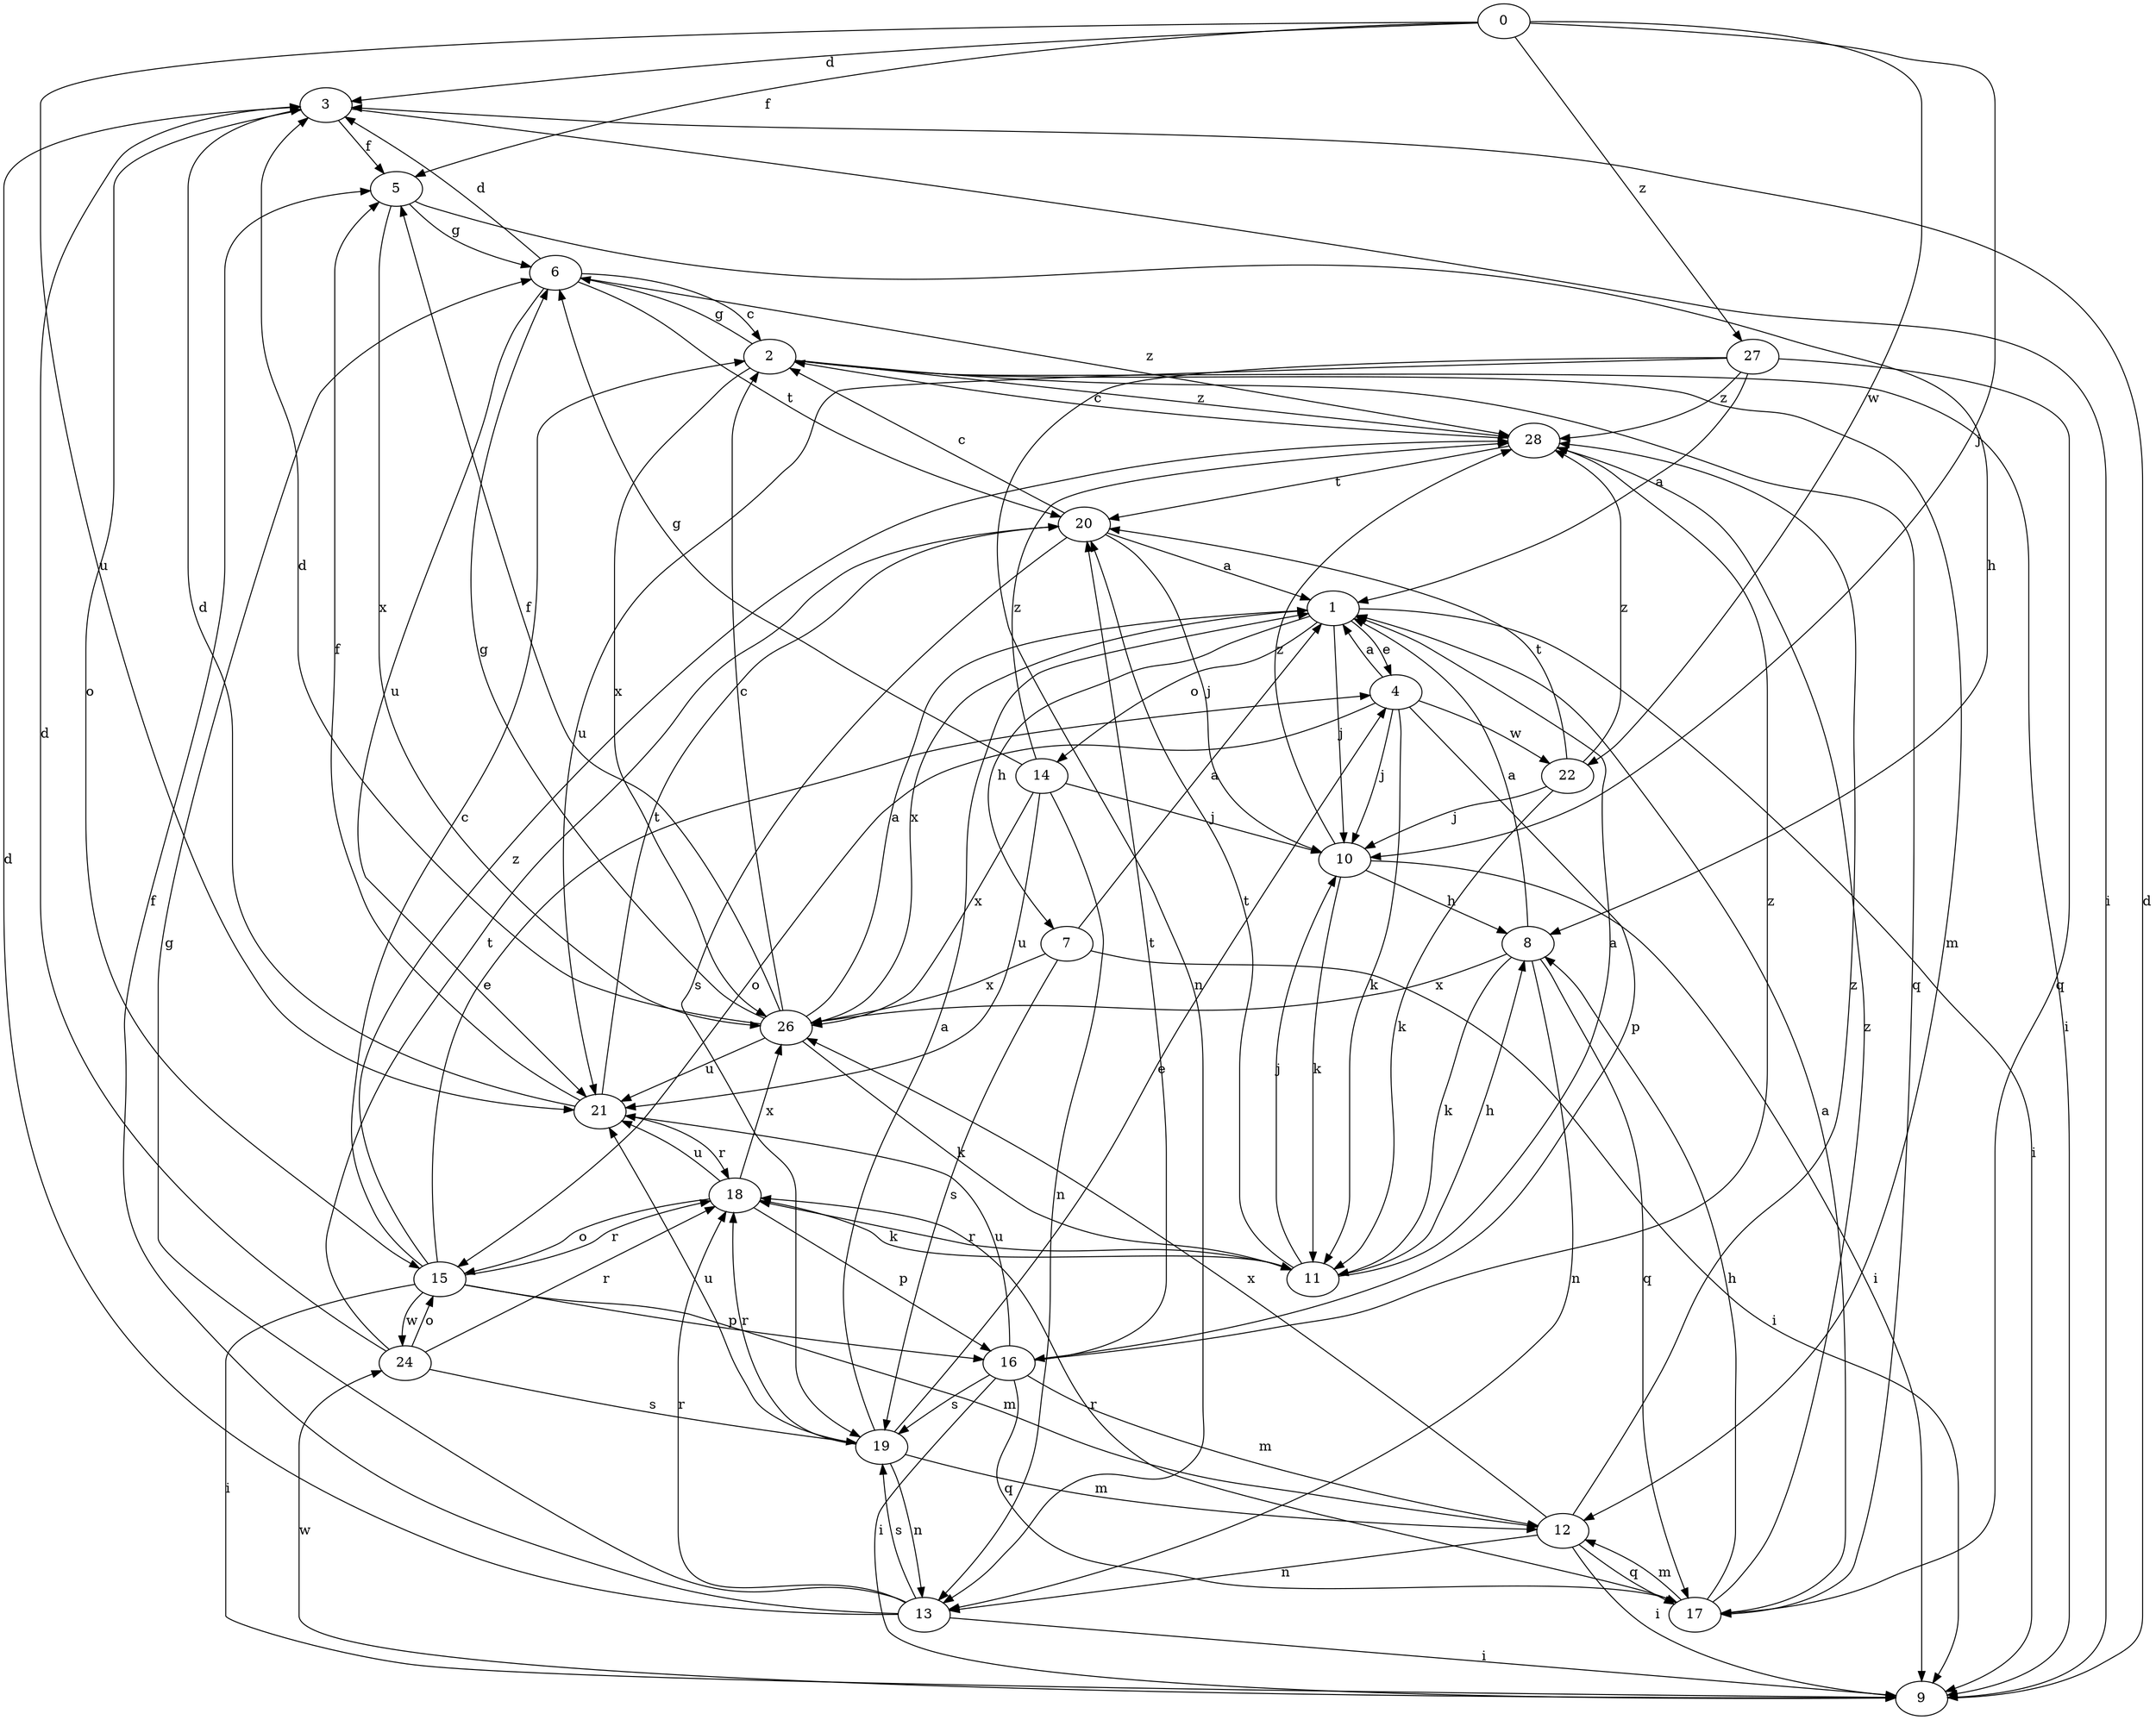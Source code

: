 strict digraph  {
0;
1;
2;
3;
4;
5;
6;
7;
8;
9;
10;
11;
12;
13;
14;
15;
16;
17;
18;
19;
20;
21;
22;
24;
26;
27;
28;
0 -> 3  [label=d];
0 -> 5  [label=f];
0 -> 10  [label=j];
0 -> 21  [label=u];
0 -> 22  [label=w];
0 -> 27  [label=z];
1 -> 4  [label=e];
1 -> 7  [label=h];
1 -> 9  [label=i];
1 -> 10  [label=j];
1 -> 14  [label=o];
1 -> 26  [label=x];
2 -> 6  [label=g];
2 -> 9  [label=i];
2 -> 12  [label=m];
2 -> 17  [label=q];
2 -> 26  [label=x];
2 -> 28  [label=z];
3 -> 5  [label=f];
3 -> 9  [label=i];
3 -> 15  [label=o];
4 -> 1  [label=a];
4 -> 10  [label=j];
4 -> 11  [label=k];
4 -> 15  [label=o];
4 -> 16  [label=p];
4 -> 22  [label=w];
5 -> 6  [label=g];
5 -> 8  [label=h];
5 -> 26  [label=x];
6 -> 2  [label=c];
6 -> 3  [label=d];
6 -> 20  [label=t];
6 -> 21  [label=u];
6 -> 28  [label=z];
7 -> 1  [label=a];
7 -> 9  [label=i];
7 -> 19  [label=s];
7 -> 26  [label=x];
8 -> 1  [label=a];
8 -> 11  [label=k];
8 -> 13  [label=n];
8 -> 17  [label=q];
8 -> 26  [label=x];
9 -> 3  [label=d];
9 -> 24  [label=w];
10 -> 8  [label=h];
10 -> 9  [label=i];
10 -> 11  [label=k];
10 -> 28  [label=z];
11 -> 1  [label=a];
11 -> 8  [label=h];
11 -> 10  [label=j];
11 -> 18  [label=r];
11 -> 20  [label=t];
12 -> 9  [label=i];
12 -> 13  [label=n];
12 -> 17  [label=q];
12 -> 26  [label=x];
12 -> 28  [label=z];
13 -> 3  [label=d];
13 -> 5  [label=f];
13 -> 6  [label=g];
13 -> 9  [label=i];
13 -> 18  [label=r];
13 -> 19  [label=s];
14 -> 6  [label=g];
14 -> 10  [label=j];
14 -> 13  [label=n];
14 -> 21  [label=u];
14 -> 26  [label=x];
14 -> 28  [label=z];
15 -> 2  [label=c];
15 -> 4  [label=e];
15 -> 9  [label=i];
15 -> 12  [label=m];
15 -> 16  [label=p];
15 -> 18  [label=r];
15 -> 24  [label=w];
15 -> 28  [label=z];
16 -> 9  [label=i];
16 -> 12  [label=m];
16 -> 17  [label=q];
16 -> 19  [label=s];
16 -> 20  [label=t];
16 -> 21  [label=u];
16 -> 28  [label=z];
17 -> 1  [label=a];
17 -> 8  [label=h];
17 -> 12  [label=m];
17 -> 18  [label=r];
17 -> 28  [label=z];
18 -> 11  [label=k];
18 -> 15  [label=o];
18 -> 16  [label=p];
18 -> 21  [label=u];
18 -> 26  [label=x];
19 -> 1  [label=a];
19 -> 4  [label=e];
19 -> 12  [label=m];
19 -> 13  [label=n];
19 -> 18  [label=r];
19 -> 21  [label=u];
20 -> 1  [label=a];
20 -> 2  [label=c];
20 -> 10  [label=j];
20 -> 19  [label=s];
21 -> 3  [label=d];
21 -> 5  [label=f];
21 -> 18  [label=r];
21 -> 20  [label=t];
22 -> 10  [label=j];
22 -> 11  [label=k];
22 -> 20  [label=t];
22 -> 28  [label=z];
24 -> 3  [label=d];
24 -> 15  [label=o];
24 -> 18  [label=r];
24 -> 19  [label=s];
24 -> 20  [label=t];
26 -> 1  [label=a];
26 -> 2  [label=c];
26 -> 3  [label=d];
26 -> 5  [label=f];
26 -> 6  [label=g];
26 -> 11  [label=k];
26 -> 21  [label=u];
27 -> 1  [label=a];
27 -> 13  [label=n];
27 -> 17  [label=q];
27 -> 21  [label=u];
27 -> 28  [label=z];
28 -> 2  [label=c];
28 -> 20  [label=t];
}
